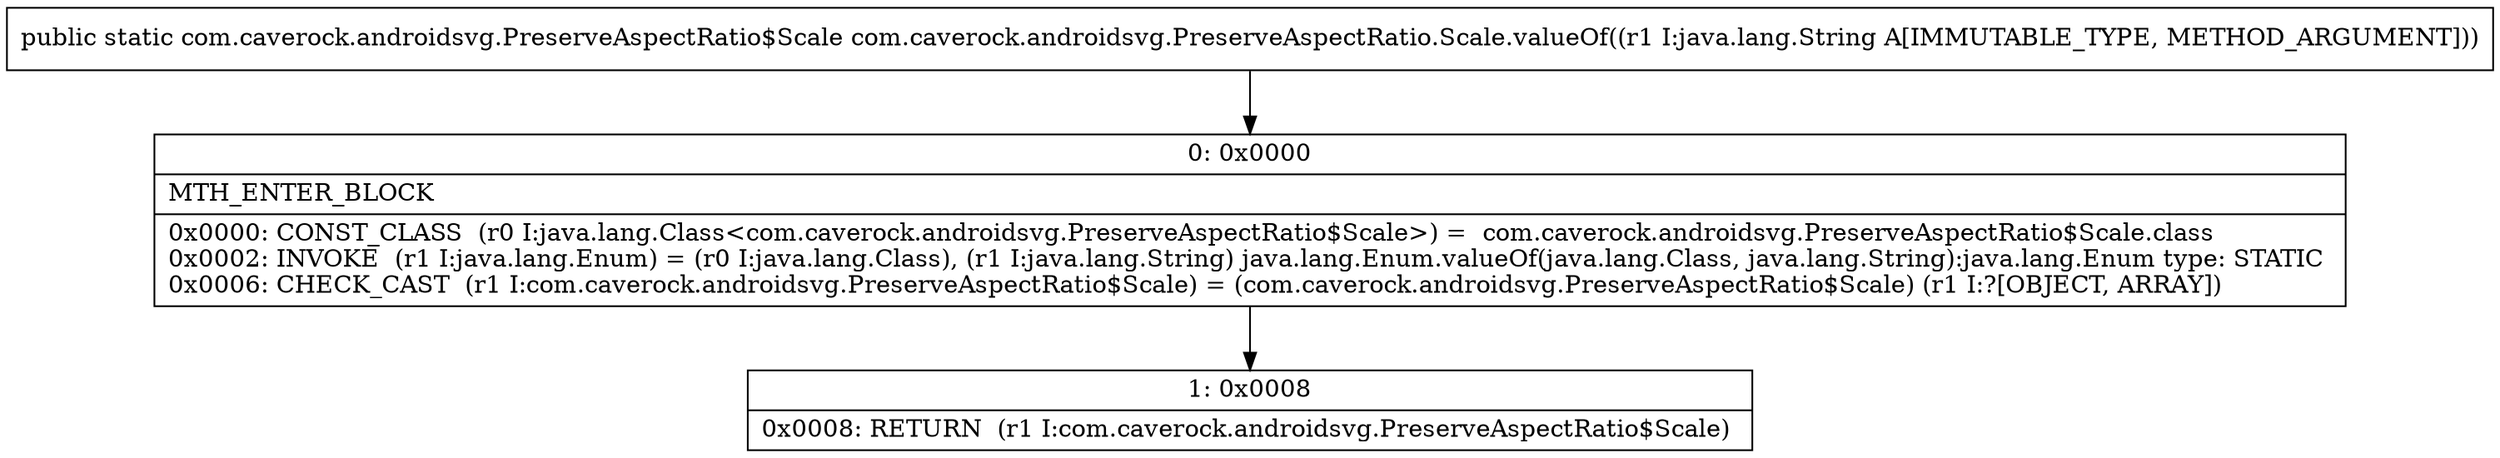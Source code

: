 digraph "CFG forcom.caverock.androidsvg.PreserveAspectRatio.Scale.valueOf(Ljava\/lang\/String;)Lcom\/caverock\/androidsvg\/PreserveAspectRatio$Scale;" {
Node_0 [shape=record,label="{0\:\ 0x0000|MTH_ENTER_BLOCK\l|0x0000: CONST_CLASS  (r0 I:java.lang.Class\<com.caverock.androidsvg.PreserveAspectRatio$Scale\>) =  com.caverock.androidsvg.PreserveAspectRatio$Scale.class \l0x0002: INVOKE  (r1 I:java.lang.Enum) = (r0 I:java.lang.Class), (r1 I:java.lang.String) java.lang.Enum.valueOf(java.lang.Class, java.lang.String):java.lang.Enum type: STATIC \l0x0006: CHECK_CAST  (r1 I:com.caverock.androidsvg.PreserveAspectRatio$Scale) = (com.caverock.androidsvg.PreserveAspectRatio$Scale) (r1 I:?[OBJECT, ARRAY]) \l}"];
Node_1 [shape=record,label="{1\:\ 0x0008|0x0008: RETURN  (r1 I:com.caverock.androidsvg.PreserveAspectRatio$Scale) \l}"];
MethodNode[shape=record,label="{public static com.caverock.androidsvg.PreserveAspectRatio$Scale com.caverock.androidsvg.PreserveAspectRatio.Scale.valueOf((r1 I:java.lang.String A[IMMUTABLE_TYPE, METHOD_ARGUMENT])) }"];
MethodNode -> Node_0;
Node_0 -> Node_1;
}

